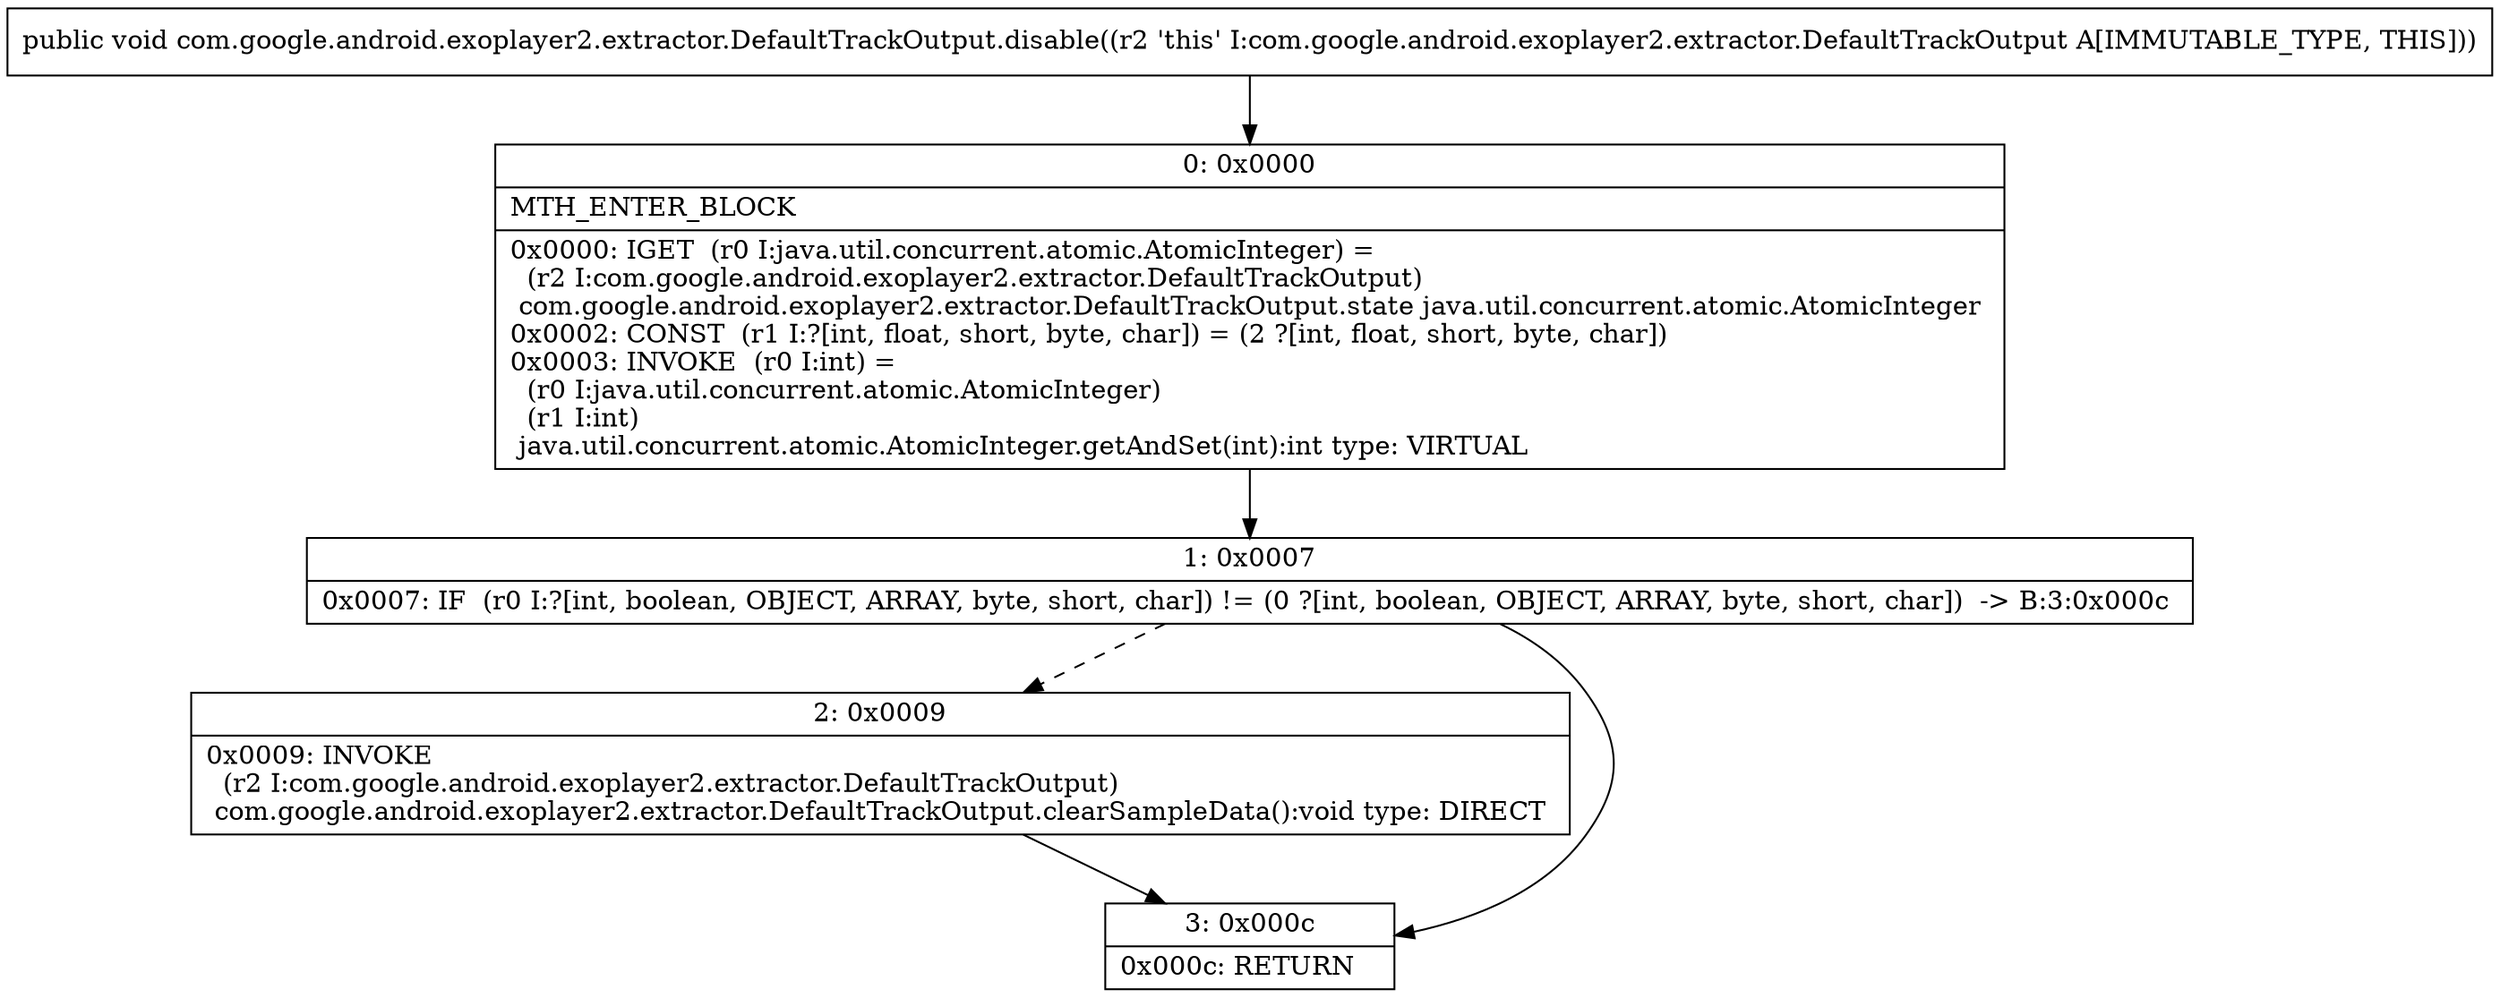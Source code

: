 digraph "CFG forcom.google.android.exoplayer2.extractor.DefaultTrackOutput.disable()V" {
Node_0 [shape=record,label="{0\:\ 0x0000|MTH_ENTER_BLOCK\l|0x0000: IGET  (r0 I:java.util.concurrent.atomic.AtomicInteger) = \l  (r2 I:com.google.android.exoplayer2.extractor.DefaultTrackOutput)\l com.google.android.exoplayer2.extractor.DefaultTrackOutput.state java.util.concurrent.atomic.AtomicInteger \l0x0002: CONST  (r1 I:?[int, float, short, byte, char]) = (2 ?[int, float, short, byte, char]) \l0x0003: INVOKE  (r0 I:int) = \l  (r0 I:java.util.concurrent.atomic.AtomicInteger)\l  (r1 I:int)\l java.util.concurrent.atomic.AtomicInteger.getAndSet(int):int type: VIRTUAL \l}"];
Node_1 [shape=record,label="{1\:\ 0x0007|0x0007: IF  (r0 I:?[int, boolean, OBJECT, ARRAY, byte, short, char]) != (0 ?[int, boolean, OBJECT, ARRAY, byte, short, char])  \-\> B:3:0x000c \l}"];
Node_2 [shape=record,label="{2\:\ 0x0009|0x0009: INVOKE  \l  (r2 I:com.google.android.exoplayer2.extractor.DefaultTrackOutput)\l com.google.android.exoplayer2.extractor.DefaultTrackOutput.clearSampleData():void type: DIRECT \l}"];
Node_3 [shape=record,label="{3\:\ 0x000c|0x000c: RETURN   \l}"];
MethodNode[shape=record,label="{public void com.google.android.exoplayer2.extractor.DefaultTrackOutput.disable((r2 'this' I:com.google.android.exoplayer2.extractor.DefaultTrackOutput A[IMMUTABLE_TYPE, THIS])) }"];
MethodNode -> Node_0;
Node_0 -> Node_1;
Node_1 -> Node_2[style=dashed];
Node_1 -> Node_3;
Node_2 -> Node_3;
}

